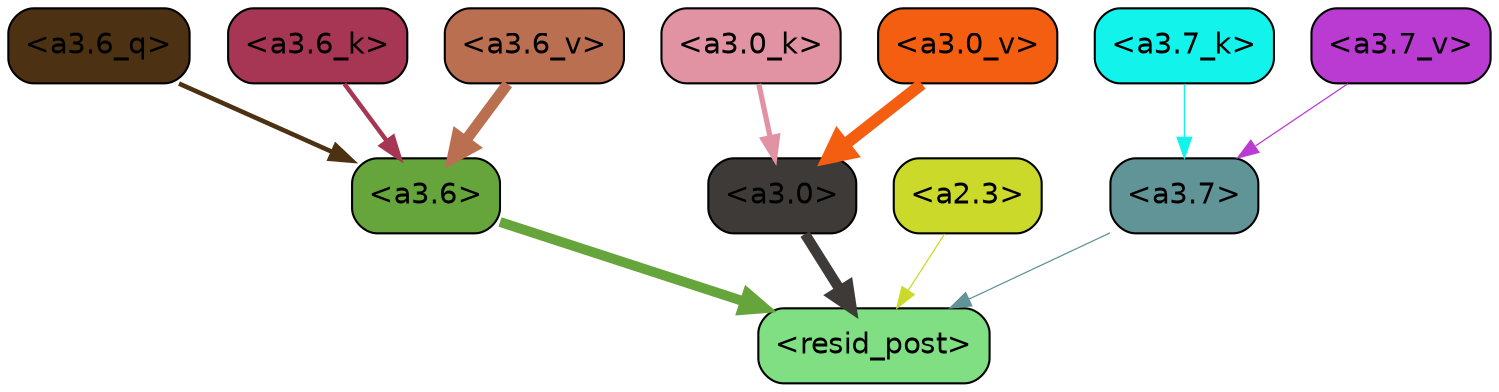 strict digraph "" {
	graph [bgcolor=transparent,
		layout=dot,
		overlap=false,
		splines=true
	];
	"<a3.7>"	[color=black,
		fillcolor="#619497",
		fontname=Helvetica,
		shape=box,
		style="filled, rounded"];
	"<resid_post>"	[color=black,
		fillcolor="#7fdf82",
		fontname=Helvetica,
		shape=box,
		style="filled, rounded"];
	"<a3.7>" -> "<resid_post>"	[color="#619497",
		penwidth=0.6];
	"<a3.6>"	[color=black,
		fillcolor="#66a53b",
		fontname=Helvetica,
		shape=box,
		style="filled, rounded"];
	"<a3.6>" -> "<resid_post>"	[color="#66a53b",
		penwidth=4.749041676521301];
	"<a3.0>"	[color=black,
		fillcolor="#3e3a37",
		fontname=Helvetica,
		shape=box,
		style="filled, rounded"];
	"<a3.0>" -> "<resid_post>"	[color="#3e3a37",
		penwidth=5.004215121269226];
	"<a2.3>"	[color=black,
		fillcolor="#cbd92b",
		fontname=Helvetica,
		shape=box,
		style="filled, rounded"];
	"<a2.3>" -> "<resid_post>"	[color="#cbd92b",
		penwidth=0.6];
	"<a3.6_q>"	[color=black,
		fillcolor="#4d3113",
		fontname=Helvetica,
		shape=box,
		style="filled, rounded"];
	"<a3.6_q>" -> "<a3.6>"	[color="#4d3113",
		penwidth=2.199681341648102];
	"<a3.7_k>"	[color=black,
		fillcolor="#12f3eb",
		fontname=Helvetica,
		shape=box,
		style="filled, rounded"];
	"<a3.7_k>" -> "<a3.7>"	[color="#12f3eb",
		penwidth=0.6];
	"<a3.6_k>"	[color=black,
		fillcolor="#a73554",
		fontname=Helvetica,
		shape=box,
		style="filled, rounded"];
	"<a3.6_k>" -> "<a3.6>"	[color="#a73554",
		penwidth=2.13908451795578];
	"<a3.0_k>"	[color=black,
		fillcolor="#e193a3",
		fontname=Helvetica,
		shape=box,
		style="filled, rounded"];
	"<a3.0_k>" -> "<a3.0>"	[color="#e193a3",
		penwidth=2.520303964614868];
	"<a3.7_v>"	[color=black,
		fillcolor="#ba3bd1",
		fontname=Helvetica,
		shape=box,
		style="filled, rounded"];
	"<a3.7_v>" -> "<a3.7>"	[color="#ba3bd1",
		penwidth=0.6];
	"<a3.6_v>"	[color=black,
		fillcolor="#bb6f51",
		fontname=Helvetica,
		shape=box,
		style="filled, rounded"];
	"<a3.6_v>" -> "<a3.6>"	[color="#bb6f51",
		penwidth=5.297133803367615];
	"<a3.0_v>"	[color=black,
		fillcolor="#f45e10",
		fontname=Helvetica,
		shape=box,
		style="filled, rounded"];
	"<a3.0_v>" -> "<a3.0>"	[color="#f45e10",
		penwidth=5.680712580680847];
}
